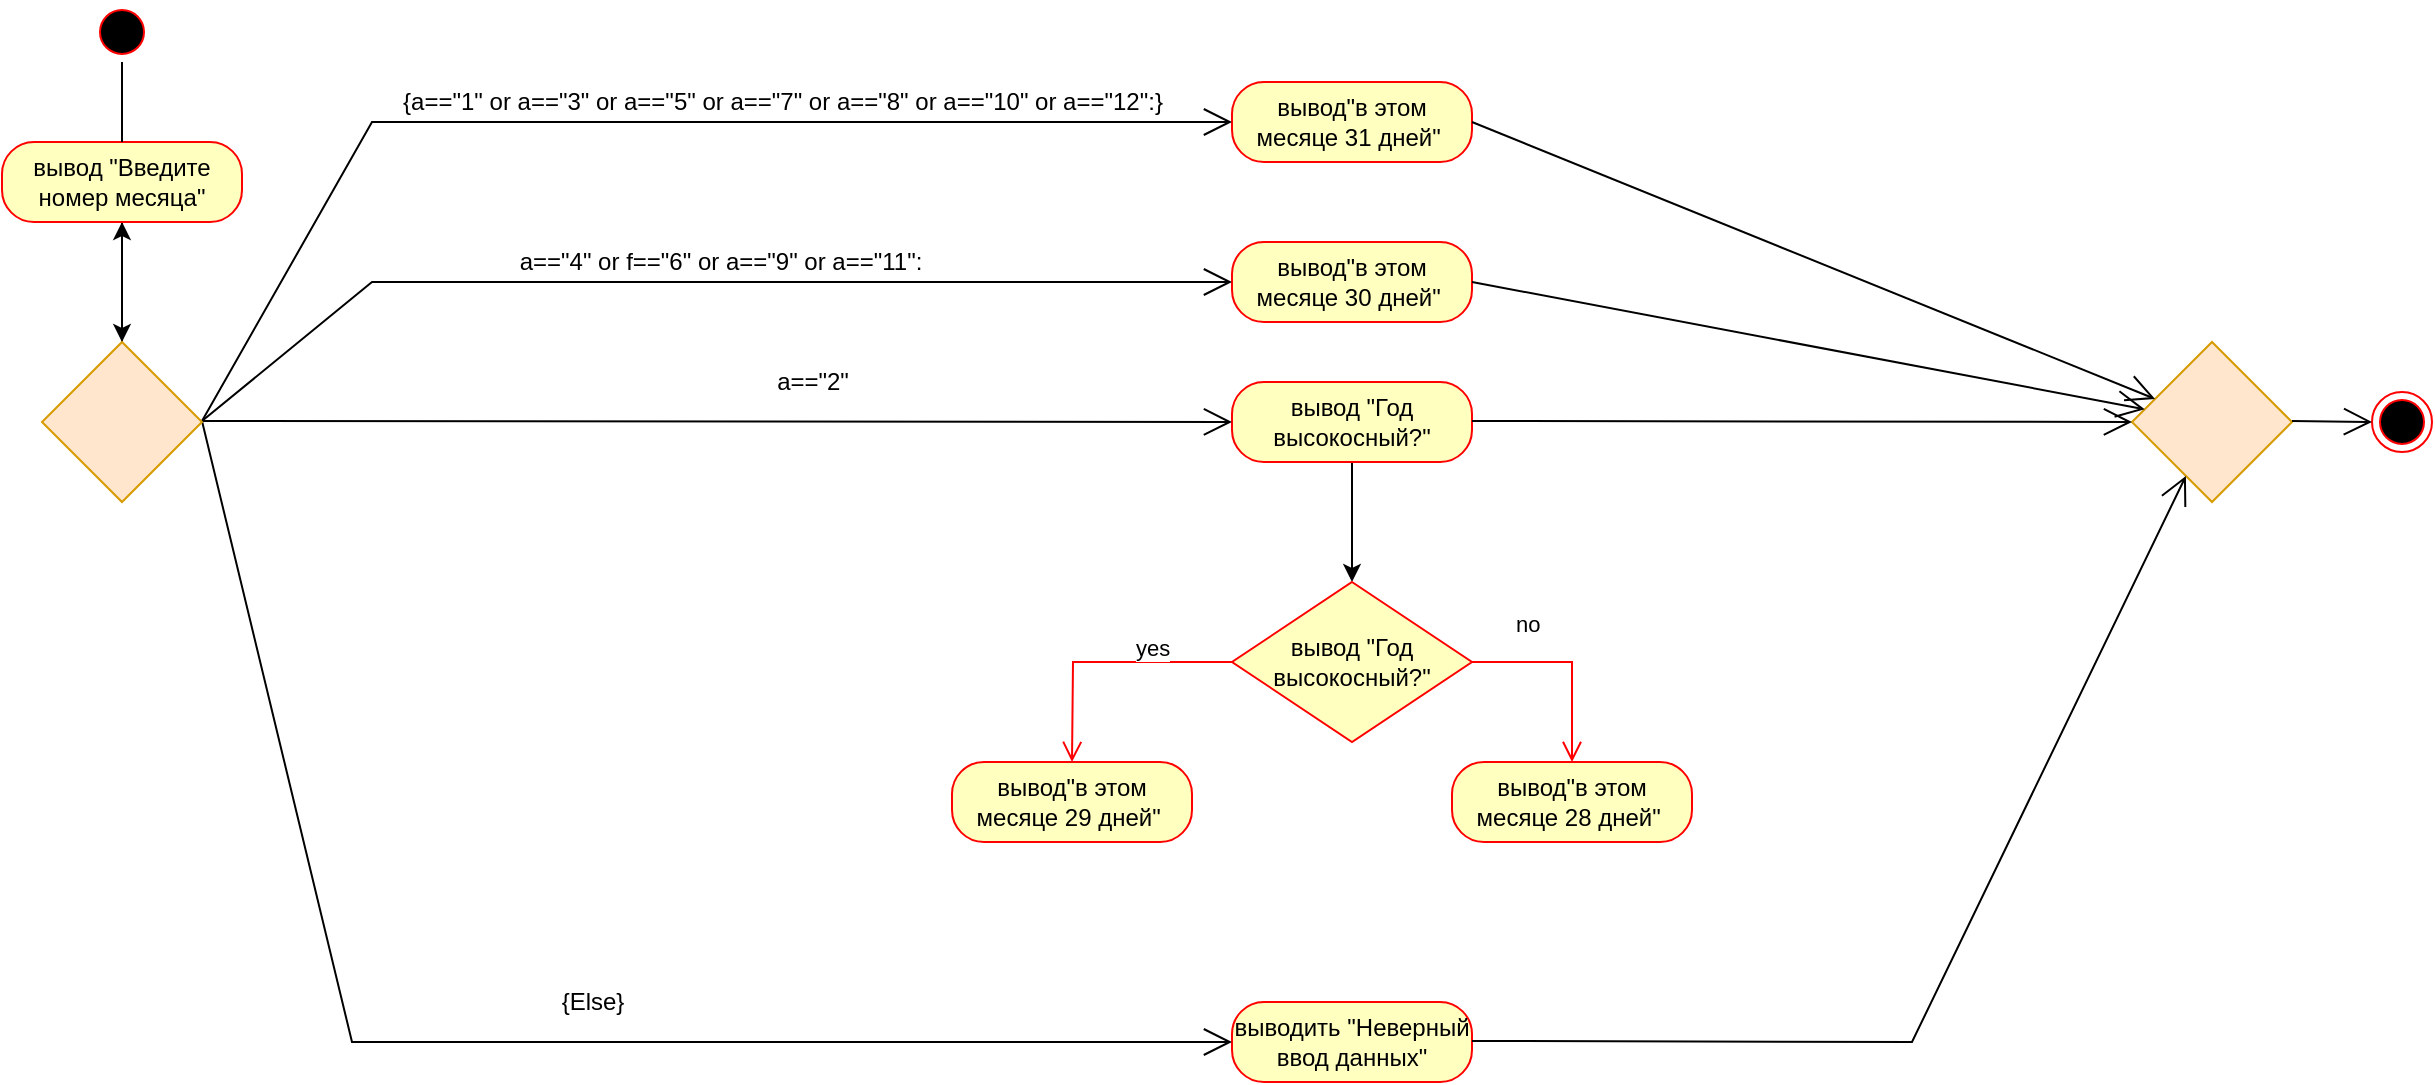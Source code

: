 <mxfile version="17.4.0" type="github">
  <diagram id="5hLnHkk5vMWvdQtuoabF" name="Page-1">
    <mxGraphModel dx="842" dy="1571" grid="1" gridSize="10" guides="1" tooltips="1" connect="1" arrows="1" fold="1" page="1" pageScale="1" pageWidth="827" pageHeight="1169" math="0" shadow="0">
      <root>
        <mxCell id="0" />
        <mxCell id="1" parent="0" />
        <mxCell id="d_RVJid0owqQk2fxjYEc-4" value="" style="edgeStyle=orthogonalEdgeStyle;rounded=0;orthogonalLoop=1;jettySize=auto;html=1;startArrow=none;" parent="1" source="d_RVJid0owqQk2fxjYEc-45" target="d_RVJid0owqQk2fxjYEc-3" edge="1">
          <mxGeometry relative="1" as="geometry" />
        </mxCell>
        <mxCell id="d_RVJid0owqQk2fxjYEc-1" value="" style="ellipse;html=1;shape=startState;fillColor=#000000;strokeColor=#ff0000;" parent="1" vertex="1">
          <mxGeometry x="100" y="-20" width="30" height="30" as="geometry" />
        </mxCell>
        <mxCell id="d_RVJid0owqQk2fxjYEc-46" value="" style="edgeStyle=orthogonalEdgeStyle;rounded=0;orthogonalLoop=1;jettySize=auto;html=1;startArrow=none;" parent="1" source="d_RVJid0owqQk2fxjYEc-3" target="d_RVJid0owqQk2fxjYEc-45" edge="1">
          <mxGeometry relative="1" as="geometry">
            <mxPoint x="115" y="220" as="sourcePoint" />
          </mxGeometry>
        </mxCell>
        <mxCell id="d_RVJid0owqQk2fxjYEc-8" value="вывод&quot;в этом месяце 31 дней&quot;&amp;nbsp;" style="rounded=1;whiteSpace=wrap;html=1;arcSize=40;fontColor=#000000;fillColor=#ffffc0;strokeColor=#ff0000;" parent="1" vertex="1">
          <mxGeometry x="670" y="20" width="120" height="40" as="geometry" />
        </mxCell>
        <mxCell id="d_RVJid0owqQk2fxjYEc-12" value="вывод&quot;в этом месяце 30 дней&quot;&amp;nbsp;" style="rounded=1;whiteSpace=wrap;html=1;arcSize=40;fontColor=#000000;fillColor=#ffffc0;strokeColor=#ff0000;" parent="1" vertex="1">
          <mxGeometry x="670" y="100" width="120" height="40" as="geometry" />
        </mxCell>
        <mxCell id="d_RVJid0owqQk2fxjYEc-25" value="" style="edgeStyle=orthogonalEdgeStyle;rounded=0;orthogonalLoop=1;jettySize=auto;html=1;" parent="1" source="d_RVJid0owqQk2fxjYEc-13" target="d_RVJid0owqQk2fxjYEc-26" edge="1">
          <mxGeometry relative="1" as="geometry">
            <mxPoint x="690" y="270" as="targetPoint" />
          </mxGeometry>
        </mxCell>
        <mxCell id="d_RVJid0owqQk2fxjYEc-13" value="вывод &quot;Год высокосный?&quot;" style="rounded=1;whiteSpace=wrap;html=1;arcSize=40;fontColor=#000000;fillColor=#ffffc0;strokeColor=#ff0000;" parent="1" vertex="1">
          <mxGeometry x="670" y="170" width="120" height="40" as="geometry" />
        </mxCell>
        <mxCell id="d_RVJid0owqQk2fxjYEc-14" value="выводить &quot;Неверный ввод данных&quot;" style="rounded=1;whiteSpace=wrap;html=1;arcSize=40;fontColor=#000000;fillColor=#ffffc0;strokeColor=#ff0000;" parent="1" vertex="1">
          <mxGeometry x="670" y="480" width="120" height="40" as="geometry" />
        </mxCell>
        <mxCell id="d_RVJid0owqQk2fxjYEc-15" value="вывод&quot;в этом месяце 28 дней&quot;&amp;nbsp;" style="rounded=1;whiteSpace=wrap;html=1;arcSize=40;fontColor=#000000;fillColor=#ffffc0;strokeColor=#ff0000;" parent="1" vertex="1">
          <mxGeometry x="780" y="360" width="120" height="40" as="geometry" />
        </mxCell>
        <mxCell id="d_RVJid0owqQk2fxjYEc-16" value="" style="endArrow=open;endFill=1;endSize=12;html=1;rounded=0;entryX=0;entryY=0.5;entryDx=0;entryDy=0;" parent="1" target="d_RVJid0owqQk2fxjYEc-8" edge="1">
          <mxGeometry width="160" relative="1" as="geometry">
            <mxPoint x="155" y="189.5" as="sourcePoint" />
            <mxPoint x="315" y="189.5" as="targetPoint" />
            <Array as="points">
              <mxPoint x="240" y="40" />
            </Array>
          </mxGeometry>
        </mxCell>
        <mxCell id="d_RVJid0owqQk2fxjYEc-17" value="" style="endArrow=open;endFill=1;endSize=12;html=1;rounded=0;entryX=0;entryY=0.5;entryDx=0;entryDy=0;" parent="1" target="d_RVJid0owqQk2fxjYEc-12" edge="1">
          <mxGeometry width="160" relative="1" as="geometry">
            <mxPoint x="155" y="189.5" as="sourcePoint" />
            <mxPoint x="315" y="189.5" as="targetPoint" />
            <Array as="points">
              <mxPoint x="240" y="120" />
            </Array>
          </mxGeometry>
        </mxCell>
        <mxCell id="d_RVJid0owqQk2fxjYEc-18" value="" style="endArrow=open;endFill=1;endSize=12;html=1;rounded=0;entryX=0;entryY=0.5;entryDx=0;entryDy=0;" parent="1" target="d_RVJid0owqQk2fxjYEc-13" edge="1">
          <mxGeometry width="160" relative="1" as="geometry">
            <mxPoint x="155" y="189.5" as="sourcePoint" />
            <mxPoint x="315" y="189.5" as="targetPoint" />
          </mxGeometry>
        </mxCell>
        <mxCell id="d_RVJid0owqQk2fxjYEc-19" value="" style="endArrow=open;endFill=1;endSize=12;html=1;rounded=0;entryX=0;entryY=0.5;entryDx=0;entryDy=0;" parent="1" target="d_RVJid0owqQk2fxjYEc-14" edge="1">
          <mxGeometry width="160" relative="1" as="geometry">
            <mxPoint x="155" y="189.5" as="sourcePoint" />
            <mxPoint x="315" y="189.5" as="targetPoint" />
            <Array as="points">
              <mxPoint x="230" y="500" />
            </Array>
          </mxGeometry>
        </mxCell>
        <mxCell id="d_RVJid0owqQk2fxjYEc-21" value="{a==&quot;1&quot; or a==&quot;3&quot; or a==&quot;5&quot; or a==&quot;7&quot; or a==&quot;8&quot; or a==&quot;10&quot; or a==&quot;12&quot;:}" style="text;html=1;align=center;verticalAlign=middle;resizable=0;points=[];autosize=1;strokeColor=none;fillColor=none;" parent="1" vertex="1">
          <mxGeometry x="245" y="20" width="400" height="20" as="geometry" />
        </mxCell>
        <mxCell id="d_RVJid0owqQk2fxjYEc-22" value="а==&quot;4&quot; or f==&quot;6&quot; or a==&quot;9&quot; or a==&quot;11&quot;:" style="text;html=1;align=center;verticalAlign=middle;resizable=0;points=[];autosize=1;strokeColor=none;fillColor=none;" parent="1" vertex="1">
          <mxGeometry x="304" y="100" width="220" height="20" as="geometry" />
        </mxCell>
        <mxCell id="d_RVJid0owqQk2fxjYEc-23" value="a==&quot;2&quot;" style="text;html=1;align=center;verticalAlign=middle;resizable=0;points=[];autosize=1;strokeColor=none;fillColor=none;" parent="1" vertex="1">
          <mxGeometry x="435" y="160" width="50" height="20" as="geometry" />
        </mxCell>
        <mxCell id="d_RVJid0owqQk2fxjYEc-26" value="вывод &quot;Год высокосный?&quot;" style="rhombus;whiteSpace=wrap;html=1;fillColor=#ffffc0;strokeColor=#ff0000;" parent="1" vertex="1">
          <mxGeometry x="670" y="270" width="120" height="80" as="geometry" />
        </mxCell>
        <mxCell id="d_RVJid0owqQk2fxjYEc-27" value="no" style="edgeStyle=orthogonalEdgeStyle;html=1;align=left;verticalAlign=bottom;endArrow=open;endSize=8;strokeColor=#ff0000;rounded=0;exitX=1;exitY=0.5;exitDx=0;exitDy=0;" parent="1" source="d_RVJid0owqQk2fxjYEc-26" edge="1">
          <mxGeometry x="-0.6" y="10" relative="1" as="geometry">
            <mxPoint x="840" y="360" as="targetPoint" />
            <mxPoint x="730" y="289" as="sourcePoint" />
            <Array as="points">
              <mxPoint x="840" y="310" />
              <mxPoint x="840" y="360" />
            </Array>
            <mxPoint as="offset" />
          </mxGeometry>
        </mxCell>
        <mxCell id="d_RVJid0owqQk2fxjYEc-28" value="yes" style="edgeStyle=orthogonalEdgeStyle;html=1;align=left;verticalAlign=top;endArrow=open;endSize=8;strokeColor=#ff0000;rounded=0;" parent="1" source="d_RVJid0owqQk2fxjYEc-26" edge="1">
          <mxGeometry x="-0.231" y="-20" relative="1" as="geometry">
            <mxPoint x="590" y="360" as="targetPoint" />
            <mxPoint as="offset" />
          </mxGeometry>
        </mxCell>
        <mxCell id="d_RVJid0owqQk2fxjYEc-35" value="вывод&quot;в этом месяце 29 дней&quot;&amp;nbsp;" style="rounded=1;whiteSpace=wrap;html=1;arcSize=40;fontColor=#000000;fillColor=#ffffc0;strokeColor=#ff0000;" parent="1" vertex="1">
          <mxGeometry x="530" y="360" width="120" height="40" as="geometry" />
        </mxCell>
        <mxCell id="d_RVJid0owqQk2fxjYEc-36" value="{Else}" style="text;html=1;align=center;verticalAlign=middle;resizable=0;points=[];autosize=1;strokeColor=none;fillColor=none;" parent="1" vertex="1">
          <mxGeometry x="325" y="470" width="50" height="20" as="geometry" />
        </mxCell>
        <mxCell id="d_RVJid0owqQk2fxjYEc-38" value="" style="rhombus;whiteSpace=wrap;html=1;fillColor=#ffe6cc;strokeColor=#d79b00;direction=south;" parent="1" vertex="1">
          <mxGeometry x="1120" y="150" width="80" height="80" as="geometry" />
        </mxCell>
        <mxCell id="d_RVJid0owqQk2fxjYEc-39" value="" style="endArrow=open;endFill=1;endSize=12;html=1;rounded=0;" parent="1" target="d_RVJid0owqQk2fxjYEc-38" edge="1">
          <mxGeometry width="160" relative="1" as="geometry">
            <mxPoint x="790" y="499.5" as="sourcePoint" />
            <mxPoint x="950" y="499.5" as="targetPoint" />
            <Array as="points">
              <mxPoint x="1010" y="500" />
            </Array>
          </mxGeometry>
        </mxCell>
        <mxCell id="d_RVJid0owqQk2fxjYEc-40" value="" style="endArrow=open;endFill=1;endSize=12;html=1;rounded=0;entryX=0.5;entryY=1;entryDx=0;entryDy=0;" parent="1" target="d_RVJid0owqQk2fxjYEc-38" edge="1">
          <mxGeometry width="160" relative="1" as="geometry">
            <mxPoint x="790" y="189.5" as="sourcePoint" />
            <mxPoint x="950" y="189.5" as="targetPoint" />
          </mxGeometry>
        </mxCell>
        <mxCell id="d_RVJid0owqQk2fxjYEc-41" value="" style="endArrow=open;endFill=1;endSize=12;html=1;rounded=0;" parent="1" target="d_RVJid0owqQk2fxjYEc-38" edge="1">
          <mxGeometry width="160" relative="1" as="geometry">
            <mxPoint x="790" y="120" as="sourcePoint" />
            <mxPoint x="950" y="120" as="targetPoint" />
          </mxGeometry>
        </mxCell>
        <mxCell id="d_RVJid0owqQk2fxjYEc-42" value="" style="endArrow=open;endFill=1;endSize=12;html=1;rounded=0;" parent="1" target="d_RVJid0owqQk2fxjYEc-38" edge="1">
          <mxGeometry width="160" relative="1" as="geometry">
            <mxPoint x="790" y="40" as="sourcePoint" />
            <mxPoint x="950" y="40" as="targetPoint" />
          </mxGeometry>
        </mxCell>
        <mxCell id="d_RVJid0owqQk2fxjYEc-43" value="" style="ellipse;html=1;shape=endState;fillColor=#000000;strokeColor=#ff0000;" parent="1" vertex="1">
          <mxGeometry x="1240" y="175" width="30" height="30" as="geometry" />
        </mxCell>
        <mxCell id="d_RVJid0owqQk2fxjYEc-44" value="" style="endArrow=open;endFill=1;endSize=12;html=1;rounded=0;" parent="1" edge="1">
          <mxGeometry width="160" relative="1" as="geometry">
            <mxPoint x="1200" y="189.5" as="sourcePoint" />
            <mxPoint x="1240" y="190" as="targetPoint" />
          </mxGeometry>
        </mxCell>
        <mxCell id="d_RVJid0owqQk2fxjYEc-45" value="вывод &quot;Введите номер месяца&quot;" style="rounded=1;whiteSpace=wrap;html=1;arcSize=40;fontColor=#000000;fillColor=#ffffc0;strokeColor=#ff0000;" parent="1" vertex="1">
          <mxGeometry x="55" y="50" width="120" height="40" as="geometry" />
        </mxCell>
        <mxCell id="d_RVJid0owqQk2fxjYEc-47" value="" style="edgeStyle=orthogonalEdgeStyle;rounded=0;orthogonalLoop=1;jettySize=auto;html=1;endArrow=none;" parent="1" source="d_RVJid0owqQk2fxjYEc-1" target="d_RVJid0owqQk2fxjYEc-45" edge="1">
          <mxGeometry relative="1" as="geometry">
            <mxPoint x="115" y="70" as="sourcePoint" />
            <mxPoint x="115" y="340" as="targetPoint" />
          </mxGeometry>
        </mxCell>
        <mxCell id="d_RVJid0owqQk2fxjYEc-3" value="" style="rhombus;whiteSpace=wrap;html=1;fillColor=#ffe6cc;strokeColor=#d79b00;direction=south;" parent="1" vertex="1">
          <mxGeometry x="75" y="150" width="80" height="80" as="geometry" />
        </mxCell>
      </root>
    </mxGraphModel>
  </diagram>
</mxfile>
